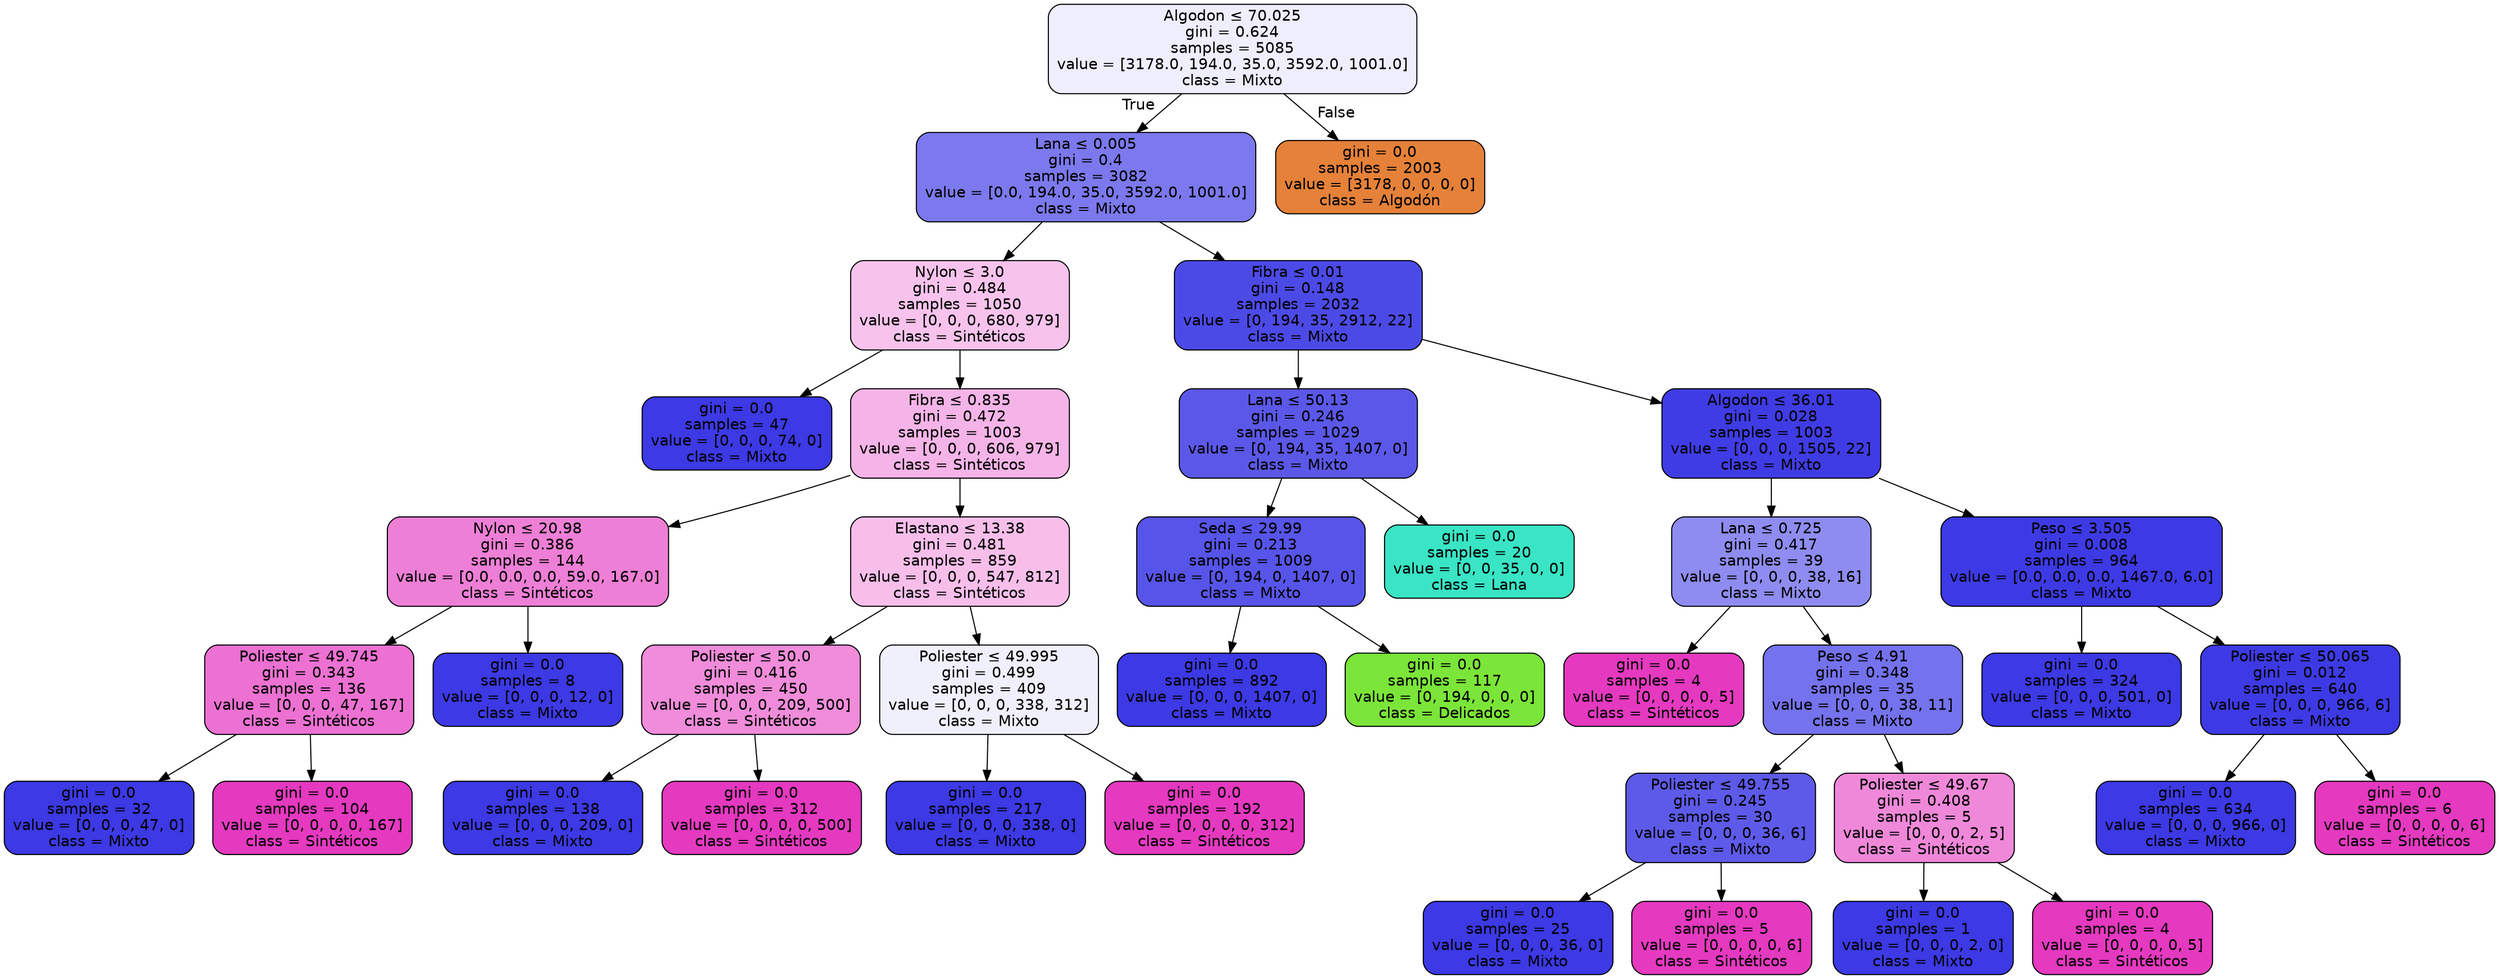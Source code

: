 digraph Tree {
node [shape=box, style="filled, rounded", color="black", fontname="helvetica"] ;
edge [fontname="helvetica"] ;
0 [label=<Algodon &le; 70.025<br/>gini = 0.624<br/>samples = 5085<br/>value = [3178.0, 194.0, 35.0, 3592.0, 1001.0]<br/>class = Mixto>, fillcolor="#eeeefd"] ;
1 [label=<Lana &le; 0.005<br/>gini = 0.4<br/>samples = 3082<br/>value = [0.0, 194.0, 35.0, 3592.0, 1001.0]<br/>class = Mixto>, fillcolor="#7b79ed"] ;
0 -> 1 [labeldistance=2.5, labelangle=45, headlabel="True"] ;
2 [label=<Nylon &le; 3.0<br/>gini = 0.484<br/>samples = 1050<br/>value = [0, 0, 0, 680, 979]<br/>class = Sintéticos>, fillcolor="#f7c3ec"] ;
1 -> 2 ;
3 [label=<gini = 0.0<br/>samples = 47<br/>value = [0, 0, 0, 74, 0]<br/>class = Mixto>, fillcolor="#3c39e5"] ;
2 -> 3 ;
4 [label=<Fibra &le; 0.835<br/>gini = 0.472<br/>samples = 1003<br/>value = [0, 0, 0, 606, 979]<br/>class = Sintéticos>, fillcolor="#f5b4e7"] ;
2 -> 4 ;
5 [label=<Nylon &le; 20.98<br/>gini = 0.386<br/>samples = 144<br/>value = [0.0, 0.0, 0.0, 59.0, 167.0]<br/>class = Sintéticos>, fillcolor="#ee7fd6"] ;
4 -> 5 ;
6 [label=<Poliester &le; 49.745<br/>gini = 0.343<br/>samples = 136<br/>value = [0, 0, 0, 47, 167]<br/>class = Sintéticos>, fillcolor="#ec71d2"] ;
5 -> 6 ;
7 [label=<gini = 0.0<br/>samples = 32<br/>value = [0, 0, 0, 47, 0]<br/>class = Mixto>, fillcolor="#3c39e5"] ;
6 -> 7 ;
8 [label=<gini = 0.0<br/>samples = 104<br/>value = [0, 0, 0, 0, 167]<br/>class = Sintéticos>, fillcolor="#e539c0"] ;
6 -> 8 ;
9 [label=<gini = 0.0<br/>samples = 8<br/>value = [0, 0, 0, 12, 0]<br/>class = Mixto>, fillcolor="#3c39e5"] ;
5 -> 9 ;
10 [label=<Elastano &le; 13.38<br/>gini = 0.481<br/>samples = 859<br/>value = [0, 0, 0, 547, 812]<br/>class = Sintéticos>, fillcolor="#f7beea"] ;
4 -> 10 ;
11 [label=<Poliester &le; 50.0<br/>gini = 0.416<br/>samples = 450<br/>value = [0, 0, 0, 209, 500]<br/>class = Sintéticos>, fillcolor="#f08cda"] ;
10 -> 11 ;
12 [label=<gini = 0.0<br/>samples = 138<br/>value = [0, 0, 0, 209, 0]<br/>class = Mixto>, fillcolor="#3c39e5"] ;
11 -> 12 ;
13 [label=<gini = 0.0<br/>samples = 312<br/>value = [0, 0, 0, 0, 500]<br/>class = Sintéticos>, fillcolor="#e539c0"] ;
11 -> 13 ;
14 [label=<Poliester &le; 49.995<br/>gini = 0.499<br/>samples = 409<br/>value = [0, 0, 0, 338, 312]<br/>class = Mixto>, fillcolor="#f0f0fd"] ;
10 -> 14 ;
15 [label=<gini = 0.0<br/>samples = 217<br/>value = [0, 0, 0, 338, 0]<br/>class = Mixto>, fillcolor="#3c39e5"] ;
14 -> 15 ;
16 [label=<gini = 0.0<br/>samples = 192<br/>value = [0, 0, 0, 0, 312]<br/>class = Sintéticos>, fillcolor="#e539c0"] ;
14 -> 16 ;
17 [label=<Fibra &le; 0.01<br/>gini = 0.148<br/>samples = 2032<br/>value = [0, 194, 35, 2912, 22]<br/>class = Mixto>, fillcolor="#4c4ae7"] ;
1 -> 17 ;
18 [label=<Lana &le; 50.13<br/>gini = 0.246<br/>samples = 1029<br/>value = [0, 194, 35, 1407, 0]<br/>class = Mixto>, fillcolor="#5b58e9"] ;
17 -> 18 ;
19 [label=<Seda &le; 29.99<br/>gini = 0.213<br/>samples = 1009<br/>value = [0, 194, 0, 1407, 0]<br/>class = Mixto>, fillcolor="#5754e9"] ;
18 -> 19 ;
20 [label=<gini = 0.0<br/>samples = 892<br/>value = [0, 0, 0, 1407, 0]<br/>class = Mixto>, fillcolor="#3c39e5"] ;
19 -> 20 ;
21 [label=<gini = 0.0<br/>samples = 117<br/>value = [0, 194, 0, 0, 0]<br/>class = Delicados>, fillcolor="#7be539"] ;
19 -> 21 ;
22 [label=<gini = 0.0<br/>samples = 20<br/>value = [0, 0, 35, 0, 0]<br/>class = Lana>, fillcolor="#39e5c5"] ;
18 -> 22 ;
23 [label=<Algodon &le; 36.01<br/>gini = 0.028<br/>samples = 1003<br/>value = [0, 0, 0, 1505, 22]<br/>class = Mixto>, fillcolor="#3f3ce5"] ;
17 -> 23 ;
24 [label=<Lana &le; 0.725<br/>gini = 0.417<br/>samples = 39<br/>value = [0, 0, 0, 38, 16]<br/>class = Mixto>, fillcolor="#8e8cf0"] ;
23 -> 24 ;
25 [label=<gini = 0.0<br/>samples = 4<br/>value = [0, 0, 0, 0, 5]<br/>class = Sintéticos>, fillcolor="#e539c0"] ;
24 -> 25 ;
26 [label=<Peso &le; 4.91<br/>gini = 0.348<br/>samples = 35<br/>value = [0, 0, 0, 38, 11]<br/>class = Mixto>, fillcolor="#7472ed"] ;
24 -> 26 ;
27 [label=<Poliester &le; 49.755<br/>gini = 0.245<br/>samples = 30<br/>value = [0, 0, 0, 36, 6]<br/>class = Mixto>, fillcolor="#5d5ae9"] ;
26 -> 27 ;
28 [label=<gini = 0.0<br/>samples = 25<br/>value = [0, 0, 0, 36, 0]<br/>class = Mixto>, fillcolor="#3c39e5"] ;
27 -> 28 ;
29 [label=<gini = 0.0<br/>samples = 5<br/>value = [0, 0, 0, 0, 6]<br/>class = Sintéticos>, fillcolor="#e539c0"] ;
27 -> 29 ;
30 [label=<Poliester &le; 49.67<br/>gini = 0.408<br/>samples = 5<br/>value = [0, 0, 0, 2, 5]<br/>class = Sintéticos>, fillcolor="#ef88d9"] ;
26 -> 30 ;
31 [label=<gini = 0.0<br/>samples = 1<br/>value = [0, 0, 0, 2, 0]<br/>class = Mixto>, fillcolor="#3c39e5"] ;
30 -> 31 ;
32 [label=<gini = 0.0<br/>samples = 4<br/>value = [0, 0, 0, 0, 5]<br/>class = Sintéticos>, fillcolor="#e539c0"] ;
30 -> 32 ;
33 [label=<Peso &le; 3.505<br/>gini = 0.008<br/>samples = 964<br/>value = [0.0, 0.0, 0.0, 1467.0, 6.0]<br/>class = Mixto>, fillcolor="#3d3ae5"] ;
23 -> 33 ;
34 [label=<gini = 0.0<br/>samples = 324<br/>value = [0, 0, 0, 501, 0]<br/>class = Mixto>, fillcolor="#3c39e5"] ;
33 -> 34 ;
35 [label=<Poliester &le; 50.065<br/>gini = 0.012<br/>samples = 640<br/>value = [0, 0, 0, 966, 6]<br/>class = Mixto>, fillcolor="#3d3ae5"] ;
33 -> 35 ;
36 [label=<gini = 0.0<br/>samples = 634<br/>value = [0, 0, 0, 966, 0]<br/>class = Mixto>, fillcolor="#3c39e5"] ;
35 -> 36 ;
37 [label=<gini = 0.0<br/>samples = 6<br/>value = [0, 0, 0, 0, 6]<br/>class = Sintéticos>, fillcolor="#e539c0"] ;
35 -> 37 ;
38 [label=<gini = 0.0<br/>samples = 2003<br/>value = [3178, 0, 0, 0, 0]<br/>class = Algodón>, fillcolor="#e58139"] ;
0 -> 38 [labeldistance=2.5, labelangle=-45, headlabel="False"] ;
}